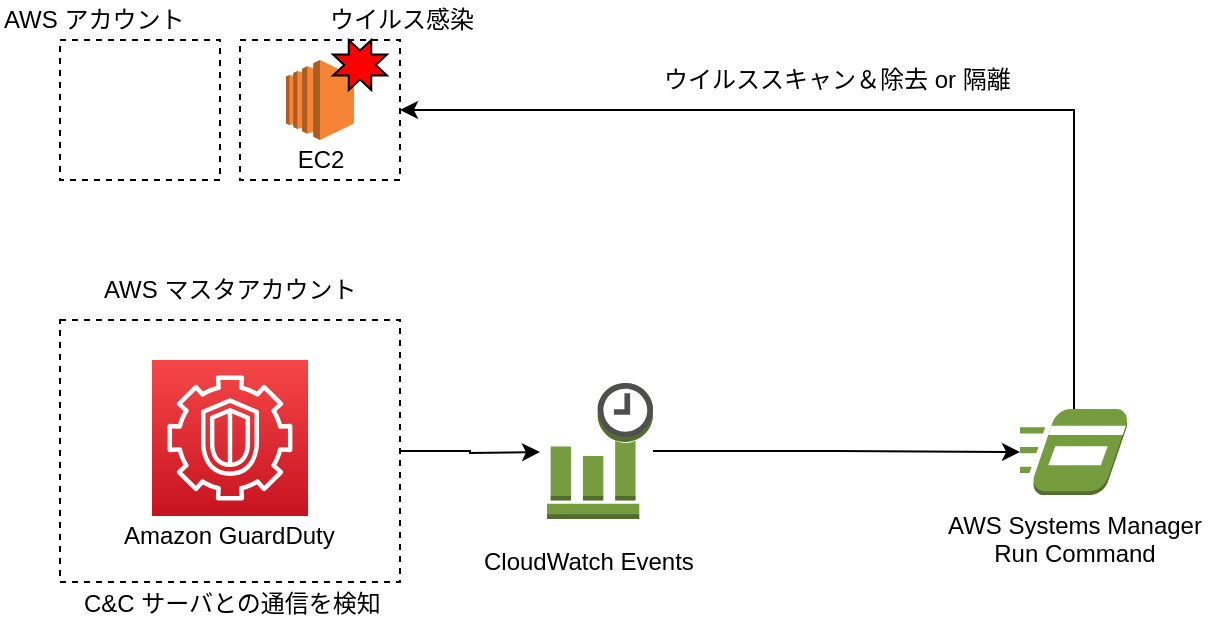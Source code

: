 <mxfile version="10.5.4" type="device"><diagram id="pbXE8DcjcNNOBtEe3kgL" name="Page-1"><mxGraphModel dx="758" dy="516" grid="1" gridSize="10" guides="1" tooltips="1" connect="1" arrows="1" fold="1" page="1" pageScale="1" pageWidth="827" pageHeight="1169" math="0" shadow="0"><root><mxCell id="0"/><mxCell id="1" parent="0"/><mxCell id="zw2c7ttodb3qPT-XK-52-3" value="" style="rounded=0;whiteSpace=wrap;html=1;fillColor=none;dashed=1;" vertex="1" parent="1"><mxGeometry x="100" y="230" width="170" height="131" as="geometry"/></mxCell><mxCell id="zw2c7ttodb3qPT-XK-52-12" style="edgeStyle=orthogonalEdgeStyle;rounded=0;orthogonalLoop=1;jettySize=auto;html=1;exitX=1;exitY=0.5;exitDx=0;exitDy=0;" edge="1" parent="1" source="zw2c7ttodb3qPT-XK-52-3"><mxGeometry relative="1" as="geometry"><mxPoint x="340" y="296" as="targetPoint"/><mxPoint x="280" y="289" as="sourcePoint"/></mxGeometry></mxCell><mxCell id="zw2c7ttodb3qPT-XK-52-1" value="" style="outlineConnect=0;fontColor=#232F3E;gradientColor=#F54749;gradientDirection=north;fillColor=#C7131F;strokeColor=#ffffff;dashed=0;verticalLabelPosition=bottom;verticalAlign=top;align=center;html=1;fontSize=12;fontStyle=0;aspect=fixed;shape=mxgraph.aws4.resourceIcon;resIcon=mxgraph.aws4.guardduty;" vertex="1" parent="1"><mxGeometry x="146" y="250" width="78" height="78" as="geometry"/></mxCell><mxCell id="zw2c7ttodb3qPT-XK-52-4" value="" style="rounded=0;whiteSpace=wrap;html=1;fillColor=none;dashed=1;" vertex="1" parent="1"><mxGeometry x="100" y="90" width="80" height="70" as="geometry"/></mxCell><mxCell id="zw2c7ttodb3qPT-XK-52-5" value="" style="rounded=0;whiteSpace=wrap;html=1;fillColor=none;dashed=1;" vertex="1" parent="1"><mxGeometry x="190" y="90" width="80" height="70" as="geometry"/></mxCell><mxCell id="zw2c7ttodb3qPT-XK-52-6" value="AWS マスタアカウント" style="text;html=1;resizable=0;points=[];autosize=1;align=left;verticalAlign=top;spacingTop=-4;" vertex="1" parent="1"><mxGeometry x="120" y="205" width="140" height="20" as="geometry"/></mxCell><mxCell id="zw2c7ttodb3qPT-XK-52-7" value="Amazon GuardDuty" style="text;html=1;resizable=0;points=[];autosize=1;align=left;verticalAlign=top;spacingTop=-4;" vertex="1" parent="1"><mxGeometry x="130" y="328" width="120" height="20" as="geometry"/></mxCell><mxCell id="zw2c7ttodb3qPT-XK-52-14" style="edgeStyle=orthogonalEdgeStyle;rounded=0;orthogonalLoop=1;jettySize=auto;html=1;" edge="1" parent="1" source="zw2c7ttodb3qPT-XK-52-8" target="zw2c7ttodb3qPT-XK-52-13"><mxGeometry relative="1" as="geometry"/></mxCell><mxCell id="zw2c7ttodb3qPT-XK-52-8" value="" style="outlineConnect=0;dashed=0;verticalLabelPosition=bottom;verticalAlign=top;align=center;html=1;shape=mxgraph.aws3.event_time_based;fillColor=#759C3E;gradientColor=none;" vertex="1" parent="1"><mxGeometry x="343.5" y="261.5" width="53" height="68" as="geometry"/></mxCell><mxCell id="zw2c7ttodb3qPT-XK-52-9" value="CloudWatch Events&lt;br&gt;" style="text;html=1;resizable=0;points=[];autosize=1;align=left;verticalAlign=top;spacingTop=-4;" vertex="1" parent="1"><mxGeometry x="310" y="341" width="120" height="20" as="geometry"/></mxCell><mxCell id="zw2c7ttodb3qPT-XK-52-11" value="" style="outlineConnect=0;dashed=0;verticalLabelPosition=bottom;verticalAlign=top;align=center;html=1;shape=mxgraph.aws3.ec2;fillColor=#F58534;gradientColor=none;" vertex="1" parent="1"><mxGeometry x="213" y="100" width="34" height="40" as="geometry"/></mxCell><mxCell id="zw2c7ttodb3qPT-XK-52-19" style="edgeStyle=orthogonalEdgeStyle;rounded=0;orthogonalLoop=1;jettySize=auto;html=1;entryX=1;entryY=0.5;entryDx=0;entryDy=0;" edge="1" parent="1" source="zw2c7ttodb3qPT-XK-52-13" target="zw2c7ttodb3qPT-XK-52-5"><mxGeometry relative="1" as="geometry"><Array as="points"><mxPoint x="607" y="125"/></Array></mxGeometry></mxCell><mxCell id="zw2c7ttodb3qPT-XK-52-13" value="" style="outlineConnect=0;dashed=0;verticalLabelPosition=bottom;verticalAlign=top;align=center;html=1;shape=mxgraph.aws3.run_command;fillColor=#759C3E;gradientColor=none;" vertex="1" parent="1"><mxGeometry x="580" y="274.5" width="54" height="43" as="geometry"/></mxCell><mxCell id="zw2c7ttodb3qPT-XK-52-15" value="AWS Systems Manager&lt;br&gt;Run Command" style="text;html=1;resizable=0;points=[];autosize=1;align=center;verticalAlign=top;spacingTop=-4;" vertex="1" parent="1"><mxGeometry x="537" y="323" width="140" height="30" as="geometry"/></mxCell><mxCell id="zw2c7ttodb3qPT-XK-52-20" value="ウイルススキャン＆除去 or 隔離" style="text;html=1;resizable=0;points=[];autosize=1;align=left;verticalAlign=top;spacingTop=-4;" vertex="1" parent="1"><mxGeometry x="400" y="100" width="190" height="20" as="geometry"/></mxCell><mxCell id="zw2c7ttodb3qPT-XK-52-21" value="" style="verticalLabelPosition=bottom;verticalAlign=top;html=1;shape=mxgraph.basic.8_point_star;fillColor=#FF0000;align=center;fontColor=#FF0000;" vertex="1" parent="1"><mxGeometry x="236.5" y="90" width="27" height="25" as="geometry"/></mxCell><mxCell id="zw2c7ttodb3qPT-XK-52-22" value="ウイルス感染" style="text;html=1;resizable=0;points=[];autosize=1;align=left;verticalAlign=top;spacingTop=-4;fontColor=#000000;" vertex="1" parent="1"><mxGeometry x="233" y="70" width="90" height="20" as="geometry"/></mxCell><mxCell id="zw2c7ttodb3qPT-XK-52-23" value="C&amp;amp;C サーバとの通信を検知" style="text;html=1;resizable=0;points=[];autosize=1;align=left;verticalAlign=top;spacingTop=-4;fontColor=#000000;" vertex="1" parent="1"><mxGeometry x="110" y="362" width="160" height="20" as="geometry"/></mxCell><mxCell id="zw2c7ttodb3qPT-XK-52-24" value="AWS アカウント" style="text;html=1;resizable=0;points=[];autosize=1;align=left;verticalAlign=top;spacingTop=-4;fontColor=#000000;" vertex="1" parent="1"><mxGeometry x="70" y="70" width="110" height="20" as="geometry"/></mxCell><mxCell id="zw2c7ttodb3qPT-XK-52-25" value="EC2" style="text;html=1;resizable=0;points=[];autosize=1;align=center;verticalAlign=top;spacingTop=-4;fontColor=#000000;" vertex="1" parent="1"><mxGeometry x="210" y="140" width="40" height="20" as="geometry"/></mxCell></root></mxGraphModel></diagram></mxfile>